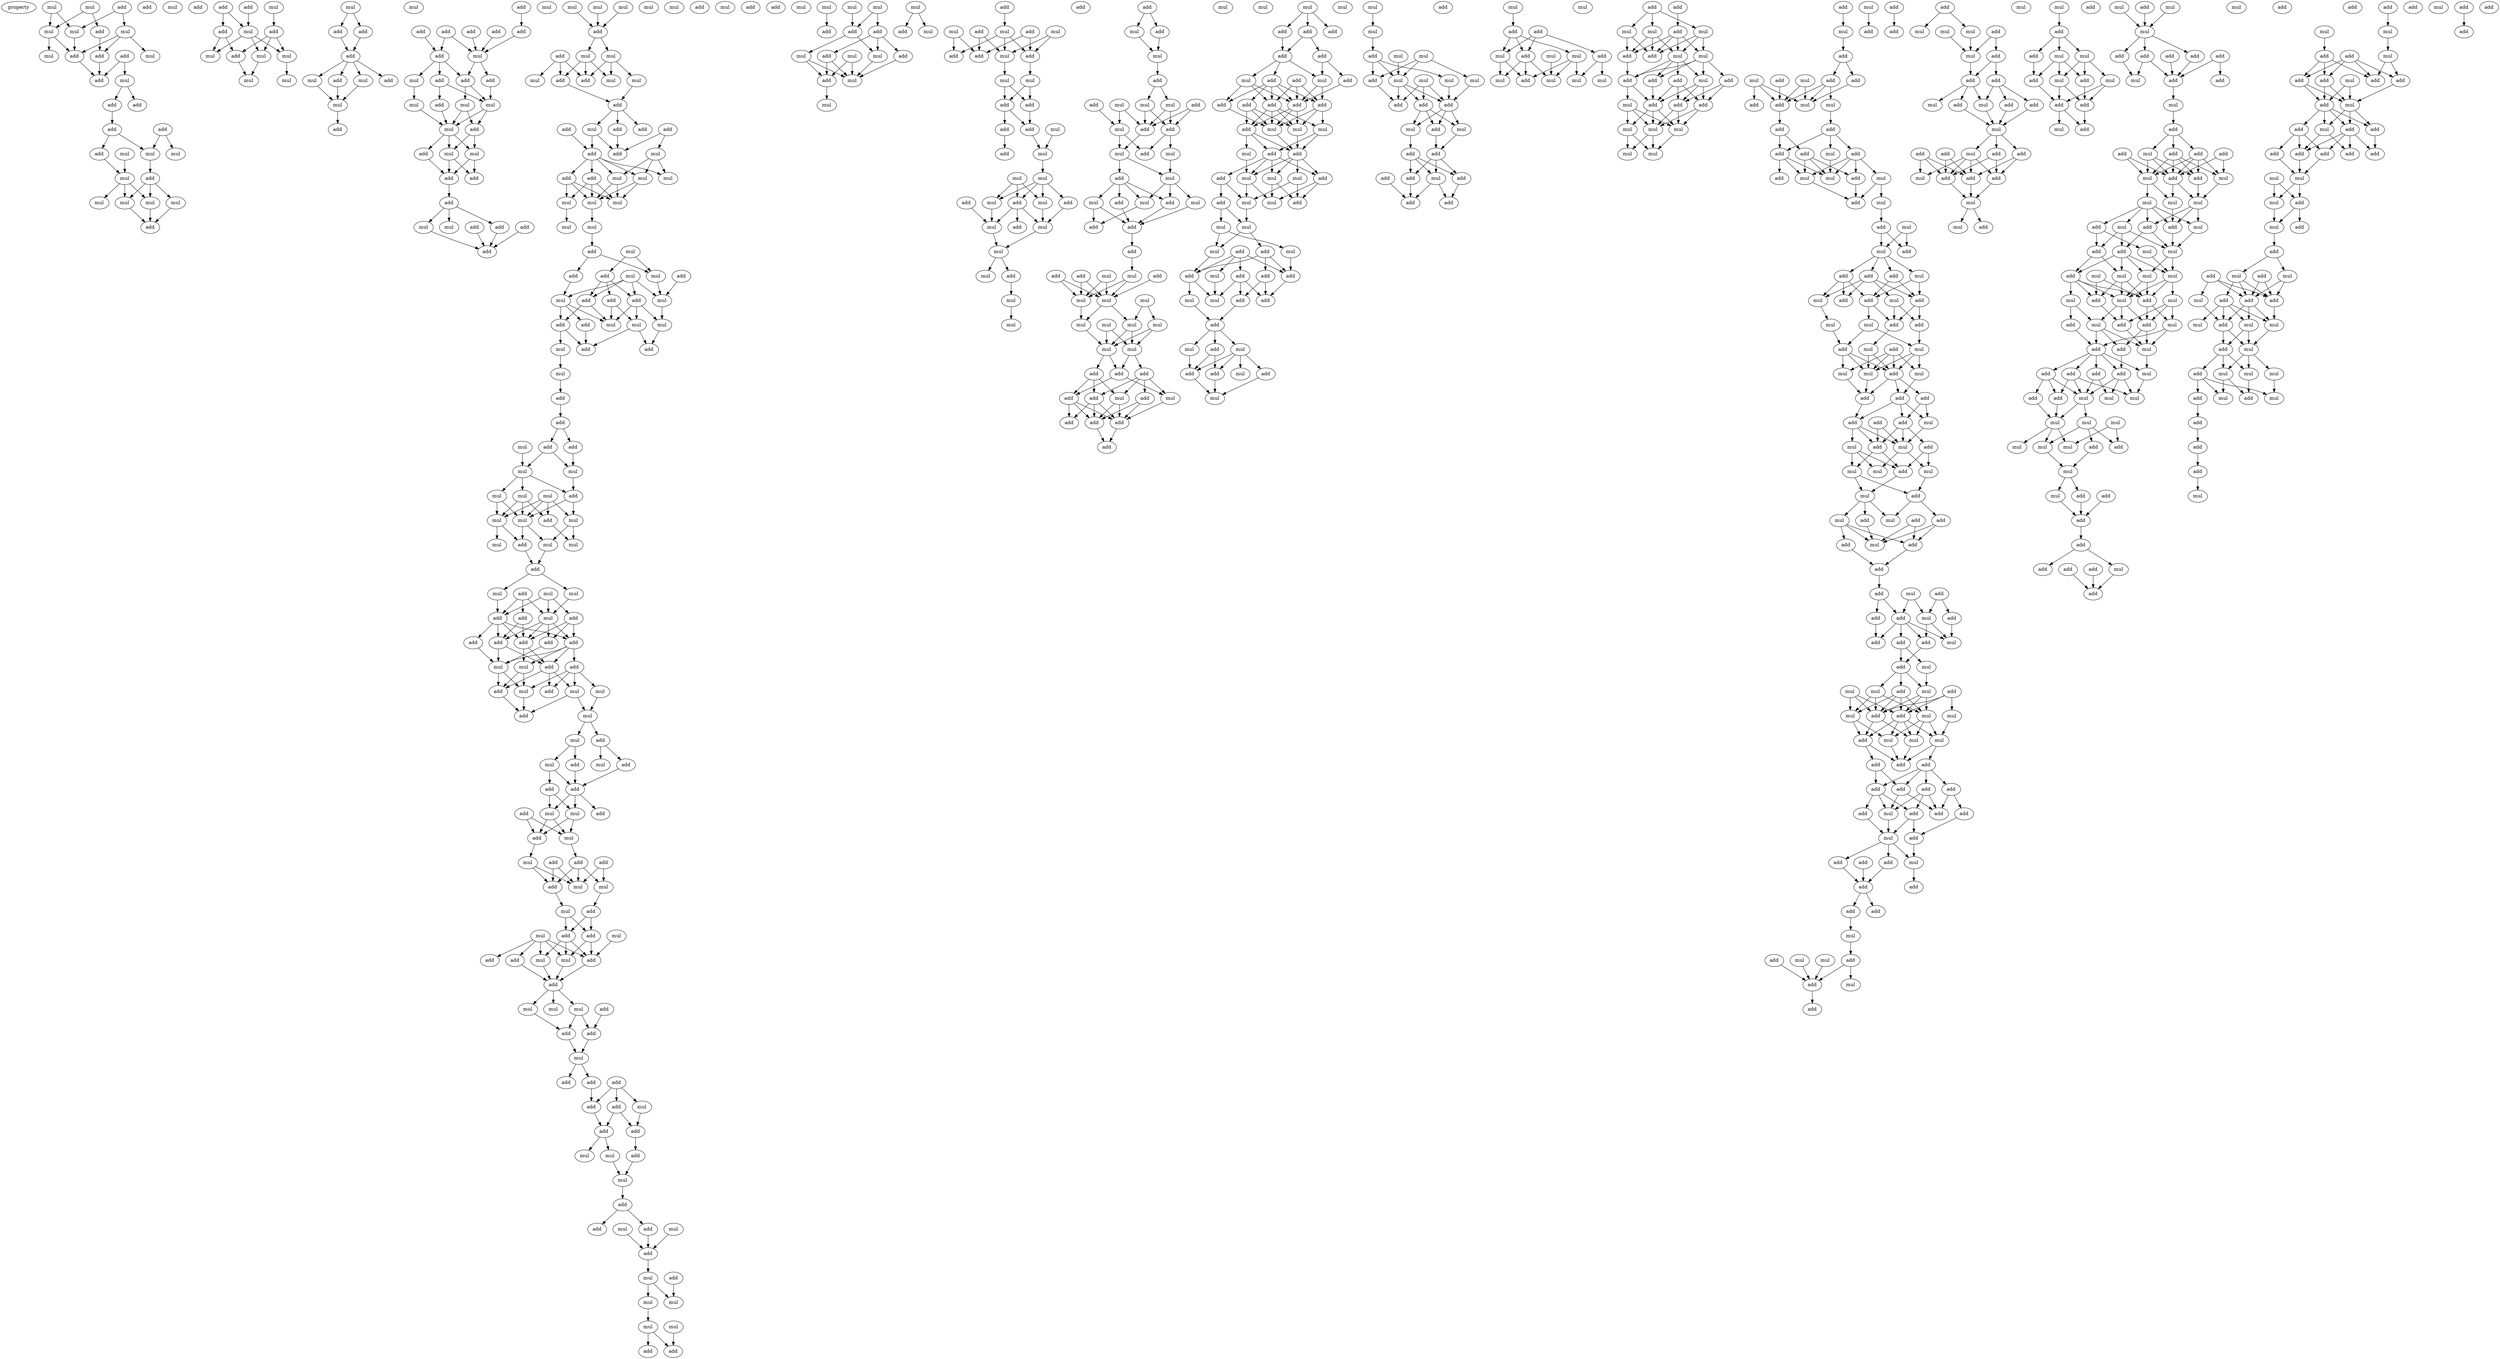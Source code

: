 digraph {
    node [fontcolor=black]
    property [mul=2,lf=1.1]
    0 [ label = mul ];
    1 [ label = add ];
    2 [ label = mul ];
    3 [ label = mul ];
    4 [ label = mul ];
    5 [ label = add ];
    6 [ label = mul ];
    7 [ label = add ];
    8 [ label = add ];
    9 [ label = mul ];
    10 [ label = mul ];
    11 [ label = add ];
    12 [ label = mul ];
    13 [ label = add ];
    14 [ label = add ];
    15 [ label = add ];
    16 [ label = add ];
    17 [ label = add ];
    18 [ label = add ];
    19 [ label = mul ];
    20 [ label = add ];
    21 [ label = mul ];
    22 [ label = mul ];
    23 [ label = mul ];
    24 [ label = mul ];
    25 [ label = add ];
    26 [ label = mul ];
    27 [ label = mul ];
    28 [ label = mul ];
    29 [ label = add ];
    30 [ label = mul ];
    31 [ label = add ];
    32 [ label = add ];
    33 [ label = mul ];
    34 [ label = add ];
    35 [ label = add ];
    36 [ label = add ];
    37 [ label = mul ];
    38 [ label = add ];
    39 [ label = mul ];
    40 [ label = mul ];
    41 [ label = mul ];
    42 [ label = mul ];
    43 [ label = mul ];
    44 [ label = mul ];
    45 [ label = add ];
    46 [ label = add ];
    47 [ label = add ];
    48 [ label = mul ];
    49 [ label = add ];
    50 [ label = mul ];
    51 [ label = add ];
    52 [ label = mul ];
    53 [ label = mul ];
    54 [ label = add ];
    55 [ label = add ];
    56 [ label = add ];
    57 [ label = add ];
    58 [ label = add ];
    59 [ label = add ];
    60 [ label = add ];
    61 [ label = add ];
    62 [ label = mul ];
    63 [ label = add ];
    64 [ label = add ];
    65 [ label = mul ];
    66 [ label = add ];
    67 [ label = add ];
    68 [ label = mul ];
    69 [ label = mul ];
    70 [ label = mul ];
    71 [ label = mul ];
    72 [ label = mul ];
    73 [ label = add ];
    74 [ label = mul ];
    75 [ label = mul ];
    76 [ label = add ];
    77 [ label = add ];
    78 [ label = add ];
    79 [ label = add ];
    80 [ label = add ];
    81 [ label = add ];
    82 [ label = mul ];
    83 [ label = add ];
    84 [ label = mul ];
    85 [ label = add ];
    86 [ label = mul ];
    87 [ label = mul ];
    88 [ label = mul ];
    89 [ label = mul ];
    90 [ label = mul ];
    91 [ label = add ];
    92 [ label = mul ];
    93 [ label = mul ];
    94 [ label = add ];
    95 [ label = mul ];
    96 [ label = add ];
    97 [ label = mul ];
    98 [ label = add ];
    99 [ label = mul ];
    100 [ label = add ];
    101 [ label = add ];
    102 [ label = add ];
    103 [ label = add ];
    104 [ label = add ];
    105 [ label = mul ];
    106 [ label = mul ];
    107 [ label = add ];
    108 [ label = add ];
    109 [ label = add ];
    110 [ label = mul ];
    111 [ label = mul ];
    112 [ label = add ];
    113 [ label = mul ];
    114 [ label = mul ];
    115 [ label = mul ];
    116 [ label = mul ];
    117 [ label = mul ];
    118 [ label = mul ];
    119 [ label = add ];
    120 [ label = mul ];
    121 [ label = mul ];
    122 [ label = add ];
    123 [ label = mul ];
    124 [ label = add ];
    125 [ label = add ];
    126 [ label = mul ];
    127 [ label = add ];
    128 [ label = mul ];
    129 [ label = add ];
    130 [ label = add ];
    131 [ label = mul ];
    132 [ label = mul ];
    133 [ label = add ];
    134 [ label = mul ];
    135 [ label = add ];
    136 [ label = mul ];
    137 [ label = add ];
    138 [ label = add ];
    139 [ label = mul ];
    140 [ label = add ];
    141 [ label = add ];
    142 [ label = add ];
    143 [ label = add ];
    144 [ label = add ];
    145 [ label = mul ];
    146 [ label = mul ];
    147 [ label = mul ];
    148 [ label = mul ];
    149 [ label = add ];
    150 [ label = mul ];
    151 [ label = mul ];
    152 [ label = add ];
    153 [ label = mul ];
    154 [ label = mul ];
    155 [ label = mul ];
    156 [ label = mul ];
    157 [ label = mul ];
    158 [ label = mul ];
    159 [ label = add ];
    160 [ label = add ];
    161 [ label = mul ];
    162 [ label = mul ];
    163 [ label = mul ];
    164 [ label = add ];
    165 [ label = add ];
    166 [ label = add ];
    167 [ label = add ];
    168 [ label = mul ];
    169 [ label = add ];
    170 [ label = add ];
    171 [ label = add ];
    172 [ label = add ];
    173 [ label = add ];
    174 [ label = add ];
    175 [ label = mul ];
    176 [ label = add ];
    177 [ label = mul ];
    178 [ label = add ];
    179 [ label = add ];
    180 [ label = mul ];
    181 [ label = mul ];
    182 [ label = mul ];
    183 [ label = add ];
    184 [ label = mul ];
    185 [ label = mul ];
    186 [ label = add ];
    187 [ label = mul ];
    188 [ label = add ];
    189 [ label = mul ];
    190 [ label = add ];
    191 [ label = add ];
    192 [ label = add ];
    193 [ label = mul ];
    194 [ label = mul ];
    195 [ label = add ];
    196 [ label = add ];
    197 [ label = add ];
    198 [ label = mul ];
    199 [ label = add ];
    200 [ label = add ];
    201 [ label = add ];
    202 [ label = mul ];
    203 [ label = mul ];
    204 [ label = mul ];
    205 [ label = add ];
    206 [ label = mul ];
    207 [ label = add ];
    208 [ label = mul ];
    209 [ label = add ];
    210 [ label = mul ];
    211 [ label = add ];
    212 [ label = mul ];
    213 [ label = add ];
    214 [ label = add ];
    215 [ label = add ];
    216 [ label = mul ];
    217 [ label = add ];
    218 [ label = mul ];
    219 [ label = mul ];
    220 [ label = add ];
    221 [ label = mul ];
    222 [ label = add ];
    223 [ label = add ];
    224 [ label = mul ];
    225 [ label = add ];
    226 [ label = mul ];
    227 [ label = add ];
    228 [ label = add ];
    229 [ label = add ];
    230 [ label = add ];
    231 [ label = mul ];
    232 [ label = add ];
    233 [ label = add ];
    234 [ label = mul ];
    235 [ label = mul ];
    236 [ label = add ];
    237 [ label = mul ];
    238 [ label = add ];
    239 [ label = add ];
    240 [ label = mul ];
    241 [ label = mul ];
    242 [ label = add ];
    243 [ label = add ];
    244 [ label = add ];
    245 [ label = mul ];
    246 [ label = add ];
    247 [ label = add ];
    248 [ label = mul ];
    249 [ label = mul ];
    250 [ label = mul ];
    251 [ label = mul ];
    252 [ label = mul ];
    253 [ label = add ];
    254 [ label = add ];
    255 [ label = mul ];
    256 [ label = add ];
    257 [ label = mul ];
    258 [ label = mul ];
    259 [ label = add ];
    260 [ label = add ];
    261 [ label = add ];
    262 [ label = mul ];
    263 [ label = mul ];
    264 [ label = mul ];
    265 [ label = add ];
    266 [ label = mul ];
    267 [ label = add ];
    268 [ label = mul ];
    269 [ label = mul ];
    270 [ label = add ];
    271 [ label = mul ];
    272 [ label = add ];
    273 [ label = mul ];
    274 [ label = add ];
    275 [ label = mul ];
    276 [ label = add ];
    277 [ label = mul ];
    278 [ label = add ];
    279 [ label = add ];
    280 [ label = mul ];
    281 [ label = add ];
    282 [ label = mul ];
    283 [ label = mul ];
    284 [ label = add ];
    285 [ label = add ];
    286 [ label = mul ];
    287 [ label = add ];
    288 [ label = add ];
    289 [ label = mul ];
    290 [ label = add ];
    291 [ label = mul ];
    292 [ label = mul ];
    293 [ label = add ];
    294 [ label = mul ];
    295 [ label = add ];
    296 [ label = mul ];
    297 [ label = add ];
    298 [ label = mul ];
    299 [ label = mul ];
    300 [ label = add ];
    301 [ label = mul ];
    302 [ label = mul ];
    303 [ label = add ];
    304 [ label = add ];
    305 [ label = mul ];
    306 [ label = add ];
    307 [ label = mul ];
    308 [ label = mul ];
    309 [ label = add ];
    310 [ label = mul ];
    311 [ label = mul ];
    312 [ label = add ];
    313 [ label = mul ];
    314 [ label = add ];
    315 [ label = mul ];
    316 [ label = add ];
    317 [ label = mul ];
    318 [ label = mul ];
    319 [ label = add ];
    320 [ label = add ];
    321 [ label = mul ];
    322 [ label = add ];
    323 [ label = mul ];
    324 [ label = mul ];
    325 [ label = mul ];
    326 [ label = add ];
    327 [ label = mul ];
    328 [ label = add ];
    329 [ label = add ];
    330 [ label = mul ];
    331 [ label = mul ];
    332 [ label = add ];
    333 [ label = add ];
    334 [ label = add ];
    335 [ label = add ];
    336 [ label = add ];
    337 [ label = mul ];
    338 [ label = mul ];
    339 [ label = add ];
    340 [ label = mul ];
    341 [ label = mul ];
    342 [ label = mul ];
    343 [ label = mul ];
    344 [ label = mul ];
    345 [ label = mul ];
    346 [ label = mul ];
    347 [ label = mul ];
    348 [ label = mul ];
    349 [ label = add ];
    350 [ label = add ];
    351 [ label = add ];
    352 [ label = mul ];
    353 [ label = add ];
    354 [ label = add ];
    355 [ label = add ];
    356 [ label = mul ];
    357 [ label = add ];
    358 [ label = add ];
    359 [ label = add ];
    360 [ label = mul ];
    361 [ label = add ];
    362 [ label = mul ];
    363 [ label = add ];
    364 [ label = add ];
    365 [ label = add ];
    366 [ label = add ];
    367 [ label = add ];
    368 [ label = add ];
    369 [ label = mul ];
    370 [ label = mul ];
    371 [ label = add ];
    372 [ label = add ];
    373 [ label = add ];
    374 [ label = add ];
    375 [ label = add ];
    376 [ label = add ];
    377 [ label = add ];
    378 [ label = mul ];
    379 [ label = mul ];
    380 [ label = mul ];
    381 [ label = add ];
    382 [ label = add ];
    383 [ label = mul ];
    384 [ label = add ];
    385 [ label = mul ];
    386 [ label = add ];
    387 [ label = mul ];
    388 [ label = mul ];
    389 [ label = add ];
    390 [ label = add ];
    391 [ label = add ];
    392 [ label = mul ];
    393 [ label = mul ];
    394 [ label = mul ];
    395 [ label = mul ];
    396 [ label = add ];
    397 [ label = add ];
    398 [ label = mul ];
    399 [ label = mul ];
    400 [ label = mul ];
    401 [ label = add ];
    402 [ label = add ];
    403 [ label = add ];
    404 [ label = add ];
    405 [ label = mul ];
    406 [ label = add ];
    407 [ label = add ];
    408 [ label = mul ];
    409 [ label = add ];
    410 [ label = mul ];
    411 [ label = add ];
    412 [ label = mul ];
    413 [ label = add ];
    414 [ label = add ];
    415 [ label = add ];
    416 [ label = mul ];
    417 [ label = mul ];
    418 [ label = mul ];
    419 [ label = mul ];
    420 [ label = mul ];
    421 [ label = mul ];
    422 [ label = add ];
    423 [ label = mul ];
    424 [ label = mul ];
    425 [ label = mul ];
    426 [ label = mul ];
    427 [ label = add ];
    428 [ label = add ];
    429 [ label = add ];
    430 [ label = add ];
    431 [ label = mul ];
    432 [ label = add ];
    433 [ label = mul ];
    434 [ label = add ];
    435 [ label = add ];
    436 [ label = add ];
    437 [ label = add ];
    438 [ label = mul ];
    439 [ label = add ];
    440 [ label = add ];
    441 [ label = add ];
    442 [ label = add ];
    443 [ label = mul ];
    444 [ label = add ];
    445 [ label = add ];
    446 [ label = mul ];
    447 [ label = mul ];
    448 [ label = mul ];
    449 [ label = add ];
    450 [ label = add ];
    451 [ label = mul ];
    452 [ label = mul ];
    453 [ label = add ];
    454 [ label = mul ];
    455 [ label = mul ];
    456 [ label = mul ];
    457 [ label = add ];
    458 [ label = add ];
    459 [ label = add ];
    460 [ label = mul ];
    461 [ label = mul ];
    462 [ label = mul ];
    463 [ label = mul ];
    464 [ label = mul ];
    465 [ label = add ];
    466 [ label = add ];
    467 [ label = add ];
    468 [ label = add ];
    469 [ label = add ];
    470 [ label = add ];
    471 [ label = mul ];
    472 [ label = add ];
    473 [ label = add ];
    474 [ label = mul ];
    475 [ label = add ];
    476 [ label = mul ];
    477 [ label = mul ];
    478 [ label = mul ];
    479 [ label = mul ];
    480 [ label = add ];
    481 [ label = mul ];
    482 [ label = mul ];
    483 [ label = add ];
    484 [ label = mul ];
    485 [ label = mul ];
    486 [ label = add ];
    487 [ label = add ];
    488 [ label = add ];
    489 [ label = add ];
    490 [ label = add ];
    491 [ label = mul ];
    492 [ label = mul ];
    493 [ label = add ];
    494 [ label = add ];
    495 [ label = add ];
    496 [ label = add ];
    497 [ label = mul ];
    498 [ label = add ];
    499 [ label = mul ];
    500 [ label = add ];
    501 [ label = mul ];
    502 [ label = add ];
    503 [ label = mul ];
    504 [ label = add ];
    505 [ label = mul ];
    506 [ label = add ];
    507 [ label = mul ];
    508 [ label = mul ];
    509 [ label = add ];
    510 [ label = add ];
    511 [ label = add ];
    512 [ label = mul ];
    513 [ label = add ];
    514 [ label = add ];
    515 [ label = add ];
    516 [ label = mul ];
    517 [ label = add ];
    518 [ label = mul ];
    519 [ label = mul ];
    520 [ label = mul ];
    521 [ label = add ];
    522 [ label = add ];
    523 [ label = add ];
    524 [ label = mul ];
    525 [ label = add ];
    526 [ label = mul ];
    527 [ label = mul ];
    528 [ label = add ];
    529 [ label = mul ];
    530 [ label = mul ];
    531 [ label = add ];
    532 [ label = add ];
    533 [ label = add ];
    534 [ label = add ];
    535 [ label = add ];
    536 [ label = add ];
    537 [ label = mul ];
    538 [ label = mul ];
    539 [ label = add ];
    540 [ label = mul ];
    541 [ label = add ];
    542 [ label = mul ];
    543 [ label = mul ];
    544 [ label = mul ];
    545 [ label = add ];
    546 [ label = add ];
    547 [ label = mul ];
    548 [ label = add ];
    549 [ label = add ];
    550 [ label = mul ];
    551 [ label = mul ];
    552 [ label = add ];
    553 [ label = add ];
    554 [ label = mul ];
    555 [ label = add ];
    556 [ label = add ];
    557 [ label = mul ];
    558 [ label = add ];
    559 [ label = add ];
    560 [ label = mul ];
    561 [ label = add ];
    562 [ label = add ];
    563 [ label = add ];
    564 [ label = mul ];
    565 [ label = add ];
    566 [ label = add ];
    567 [ label = add ];
    568 [ label = mul ];
    569 [ label = add ];
    570 [ label = mul ];
    571 [ label = add ];
    572 [ label = mul ];
    573 [ label = mul ];
    574 [ label = add ];
    575 [ label = mul ];
    576 [ label = mul ];
    577 [ label = add ];
    578 [ label = add ];
    579 [ label = mul ];
    580 [ label = mul ];
    581 [ label = add ];
    582 [ label = mul ];
    583 [ label = mul ];
    584 [ label = add ];
    585 [ label = add ];
    586 [ label = add ];
    587 [ label = add ];
    588 [ label = add ];
    589 [ label = add ];
    590 [ label = add ];
    591 [ label = add ];
    592 [ label = add ];
    593 [ label = add ];
    594 [ label = mul ];
    595 [ label = add ];
    596 [ label = mul ];
    597 [ label = add ];
    598 [ label = add ];
    599 [ label = add ];
    600 [ label = add ];
    601 [ label = mul ];
    602 [ label = add ];
    603 [ label = add ];
    604 [ label = add ];
    605 [ label = add ];
    606 [ label = mul ];
    607 [ label = mul ];
    608 [ label = mul ];
    609 [ label = add ];
    610 [ label = add ];
    611 [ label = add ];
    612 [ label = mul ];
    613 [ label = add ];
    614 [ label = mul ];
    615 [ label = add ];
    616 [ label = add ];
    617 [ label = add ];
    618 [ label = mul ];
    619 [ label = add ];
    620 [ label = add ];
    621 [ label = mul ];
    622 [ label = mul ];
    623 [ label = mul ];
    624 [ label = add ];
    625 [ label = add ];
    626 [ label = add ];
    627 [ label = add ];
    628 [ label = add ];
    629 [ label = mul ];
    630 [ label = mul ];
    631 [ label = add ];
    632 [ label = mul ];
    633 [ label = add ];
    634 [ label = add ];
    635 [ label = add ];
    636 [ label = add ];
    637 [ label = mul ];
    638 [ label = add ];
    639 [ label = add ];
    640 [ label = mul ];
    641 [ label = add ];
    642 [ label = mul ];
    643 [ label = mul ];
    644 [ label = mul ];
    645 [ label = mul ];
    646 [ label = add ];
    647 [ label = add ];
    648 [ label = add ];
    649 [ label = mul ];
    650 [ label = add ];
    651 [ label = mul ];
    652 [ label = add ];
    653 [ label = mul ];
    654 [ label = mul ];
    655 [ label = add ];
    656 [ label = add ];
    657 [ label = add ];
    658 [ label = mul ];
    659 [ label = add ];
    660 [ label = mul ];
    661 [ label = mul ];
    662 [ label = add ];
    663 [ label = mul ];
    664 [ label = add ];
    665 [ label = add ];
    666 [ label = add ];
    667 [ label = add ];
    668 [ label = add ];
    669 [ label = add ];
    670 [ label = mul ];
    671 [ label = add ];
    672 [ label = mul ];
    673 [ label = mul ];
    674 [ label = add ];
    675 [ label = add ];
    676 [ label = mul ];
    677 [ label = add ];
    678 [ label = add ];
    679 [ label = add ];
    680 [ label = mul ];
    681 [ label = add ];
    682 [ label = mul ];
    683 [ label = add ];
    684 [ label = mul ];
    685 [ label = mul ];
    686 [ label = mul ];
    687 [ label = add ];
    688 [ label = mul ];
    689 [ label = mul ];
    690 [ label = add ];
    691 [ label = add ];
    692 [ label = mul ];
    693 [ label = mul ];
    694 [ label = add ];
    695 [ label = add ];
    696 [ label = mul ];
    697 [ label = mul ];
    698 [ label = mul ];
    699 [ label = add ];
    700 [ label = mul ];
    701 [ label = add ];
    702 [ label = mul ];
    703 [ label = mul ];
    704 [ label = mul ];
    705 [ label = add ];
    706 [ label = add ];
    707 [ label = add ];
    708 [ label = mul ];
    709 [ label = add ];
    710 [ label = mul ];
    711 [ label = mul ];
    712 [ label = add ];
    713 [ label = add ];
    714 [ label = add ];
    715 [ label = add ];
    716 [ label = add ];
    717 [ label = add ];
    718 [ label = mul ];
    719 [ label = add ];
    720 [ label = mul ];
    721 [ label = mul ];
    722 [ label = mul ];
    723 [ label = add ];
    724 [ label = mul ];
    725 [ label = mul ];
    726 [ label = mul ];
    727 [ label = mul ];
    728 [ label = mul ];
    729 [ label = mul ];
    730 [ label = add ];
    731 [ label = add ];
    732 [ label = mul ];
    733 [ label = add ];
    734 [ label = add ];
    735 [ label = mul ];
    736 [ label = add ];
    737 [ label = add ];
    738 [ label = add ];
    739 [ label = add ];
    740 [ label = mul ];
    741 [ label = add ];
    742 [ label = add ];
    743 [ label = add ];
    744 [ label = add ];
    745 [ label = add ];
    746 [ label = mul ];
    747 [ label = mul ];
    748 [ label = add ];
    749 [ label = mul ];
    750 [ label = add ];
    751 [ label = add ];
    752 [ label = add ];
    753 [ label = mul ];
    754 [ label = add ];
    755 [ label = add ];
    756 [ label = mul ];
    757 [ label = add ];
    758 [ label = mul ];
    759 [ label = add ];
    760 [ label = add ];
    761 [ label = add ];
    762 [ label = add ];
    763 [ label = add ];
    764 [ label = add ];
    765 [ label = add ];
    766 [ label = add ];
    767 [ label = mul ];
    768 [ label = mul ];
    769 [ label = mul ];
    770 [ label = add ];
    771 [ label = add ];
    772 [ label = mul ];
    773 [ label = add ];
    774 [ label = add ];
    775 [ label = mul ];
    776 [ label = add ];
    777 [ label = mul ];
    778 [ label = add ];
    779 [ label = add ];
    780 [ label = add ];
    781 [ label = mul ];
    782 [ label = add ];
    783 [ label = mul ];
    784 [ label = mul ];
    785 [ label = add ];
    786 [ label = mul ];
    787 [ label = mul ];
    788 [ label = add ];
    789 [ label = mul ];
    790 [ label = mul ];
    791 [ label = mul ];
    792 [ label = add ];
    793 [ label = mul ];
    794 [ label = add ];
    795 [ label = mul ];
    796 [ label = add ];
    797 [ label = add ];
    798 [ label = add ];
    799 [ label = mul ];
    800 [ label = add ];
    801 [ label = mul ];
    802 [ label = add ];
    803 [ label = add ];
    804 [ label = add ];
    0 -> 3 [ name = 0 ];
    0 -> 4 [ name = 1 ];
    1 -> 4 [ name = 2 ];
    1 -> 6 [ name = 3 ];
    2 -> 3 [ name = 4 ];
    2 -> 5 [ name = 5 ];
    3 -> 9 [ name = 6 ];
    3 -> 11 [ name = 7 ];
    4 -> 11 [ name = 8 ];
    5 -> 8 [ name = 9 ];
    6 -> 8 [ name = 10 ];
    6 -> 10 [ name = 11 ];
    6 -> 11 [ name = 12 ];
    7 -> 12 [ name = 13 ];
    7 -> 13 [ name = 14 ];
    8 -> 13 [ name = 15 ];
    11 -> 13 [ name = 16 ];
    12 -> 14 [ name = 17 ];
    12 -> 15 [ name = 18 ];
    14 -> 18 [ name = 19 ];
    17 -> 21 [ name = 20 ];
    17 -> 23 [ name = 21 ];
    18 -> 20 [ name = 22 ];
    18 -> 21 [ name = 23 ];
    20 -> 24 [ name = 24 ];
    21 -> 25 [ name = 25 ];
    22 -> 24 [ name = 26 ];
    24 -> 26 [ name = 27 ];
    24 -> 27 [ name = 28 ];
    24 -> 30 [ name = 29 ];
    25 -> 26 [ name = 30 ];
    25 -> 27 [ name = 31 ];
    25 -> 28 [ name = 32 ];
    26 -> 31 [ name = 33 ];
    27 -> 31 [ name = 34 ];
    28 -> 31 [ name = 35 ];
    32 -> 37 [ name = 36 ];
    33 -> 36 [ name = 37 ];
    34 -> 35 [ name = 38 ];
    34 -> 37 [ name = 39 ];
    35 -> 38 [ name = 40 ];
    35 -> 40 [ name = 41 ];
    36 -> 38 [ name = 42 ];
    36 -> 39 [ name = 43 ];
    36 -> 41 [ name = 44 ];
    37 -> 39 [ name = 45 ];
    37 -> 40 [ name = 46 ];
    37 -> 41 [ name = 47 ];
    38 -> 42 [ name = 48 ];
    39 -> 42 [ name = 49 ];
    41 -> 43 [ name = 50 ];
    44 -> 45 [ name = 51 ];
    44 -> 46 [ name = 52 ];
    45 -> 47 [ name = 53 ];
    46 -> 47 [ name = 54 ];
    47 -> 48 [ name = 55 ];
    47 -> 49 [ name = 56 ];
    47 -> 50 [ name = 57 ];
    47 -> 51 [ name = 58 ];
    48 -> 52 [ name = 59 ];
    49 -> 52 [ name = 60 ];
    50 -> 52 [ name = 61 ];
    52 -> 54 [ name = 62 ];
    55 -> 60 [ name = 63 ];
    56 -> 61 [ name = 64 ];
    56 -> 62 [ name = 65 ];
    57 -> 62 [ name = 66 ];
    58 -> 61 [ name = 67 ];
    59 -> 62 [ name = 68 ];
    60 -> 62 [ name = 69 ];
    61 -> 63 [ name = 70 ];
    61 -> 65 [ name = 71 ];
    61 -> 66 [ name = 72 ];
    62 -> 63 [ name = 73 ];
    62 -> 64 [ name = 74 ];
    63 -> 69 [ name = 75 ];
    63 -> 70 [ name = 76 ];
    64 -> 70 [ name = 77 ];
    65 -> 71 [ name = 78 ];
    66 -> 67 [ name = 79 ];
    66 -> 70 [ name = 80 ];
    67 -> 72 [ name = 81 ];
    69 -> 72 [ name = 82 ];
    69 -> 73 [ name = 83 ];
    70 -> 72 [ name = 84 ];
    70 -> 73 [ name = 85 ];
    71 -> 72 [ name = 86 ];
    72 -> 74 [ name = 87 ];
    72 -> 75 [ name = 88 ];
    72 -> 76 [ name = 89 ];
    73 -> 74 [ name = 90 ];
    73 -> 75 [ name = 91 ];
    74 -> 77 [ name = 92 ];
    74 -> 78 [ name = 93 ];
    75 -> 77 [ name = 94 ];
    75 -> 78 [ name = 95 ];
    76 -> 78 [ name = 96 ];
    78 -> 79 [ name = 97 ];
    79 -> 82 [ name = 98 ];
    79 -> 83 [ name = 99 ];
    79 -> 84 [ name = 100 ];
    80 -> 85 [ name = 101 ];
    81 -> 85 [ name = 102 ];
    83 -> 85 [ name = 103 ];
    84 -> 85 [ name = 104 ];
    86 -> 91 [ name = 105 ];
    89 -> 91 [ name = 106 ];
    90 -> 91 [ name = 107 ];
    91 -> 92 [ name = 108 ];
    91 -> 93 [ name = 109 ];
    92 -> 95 [ name = 110 ];
    92 -> 96 [ name = 111 ];
    92 -> 98 [ name = 112 ];
    93 -> 95 [ name = 113 ];
    93 -> 96 [ name = 114 ];
    93 -> 99 [ name = 115 ];
    94 -> 96 [ name = 116 ];
    94 -> 97 [ name = 117 ];
    94 -> 98 [ name = 118 ];
    98 -> 100 [ name = 119 ];
    99 -> 100 [ name = 120 ];
    100 -> 101 [ name = 121 ];
    100 -> 103 [ name = 122 ];
    100 -> 105 [ name = 123 ];
    101 -> 107 [ name = 124 ];
    102 -> 106 [ name = 125 ];
    102 -> 107 [ name = 126 ];
    104 -> 108 [ name = 127 ];
    105 -> 107 [ name = 128 ];
    105 -> 108 [ name = 129 ];
    106 -> 110 [ name = 130 ];
    106 -> 111 [ name = 131 ];
    106 -> 113 [ name = 132 ];
    108 -> 109 [ name = 133 ];
    108 -> 110 [ name = 134 ];
    108 -> 111 [ name = 135 ];
    108 -> 112 [ name = 136 ];
    108 -> 113 [ name = 137 ];
    109 -> 114 [ name = 138 ];
    109 -> 115 [ name = 139 ];
    109 -> 116 [ name = 140 ];
    111 -> 114 [ name = 141 ];
    111 -> 116 [ name = 142 ];
    112 -> 114 [ name = 143 ];
    112 -> 115 [ name = 144 ];
    112 -> 116 [ name = 145 ];
    113 -> 114 [ name = 146 ];
    113 -> 116 [ name = 147 ];
    115 -> 118 [ name = 148 ];
    116 -> 117 [ name = 149 ];
    117 -> 119 [ name = 150 ];
    119 -> 121 [ name = 151 ];
    119 -> 125 [ name = 152 ];
    120 -> 121 [ name = 153 ];
    120 -> 122 [ name = 154 ];
    121 -> 126 [ name = 155 ];
    122 -> 127 [ name = 156 ];
    122 -> 129 [ name = 157 ];
    122 -> 130 [ name = 158 ];
    123 -> 126 [ name = 159 ];
    123 -> 128 [ name = 160 ];
    123 -> 129 [ name = 161 ];
    123 -> 130 [ name = 162 ];
    124 -> 126 [ name = 163 ];
    125 -> 128 [ name = 164 ];
    126 -> 132 [ name = 165 ];
    127 -> 131 [ name = 166 ];
    127 -> 134 [ name = 167 ];
    128 -> 131 [ name = 168 ];
    128 -> 133 [ name = 169 ];
    128 -> 135 [ name = 170 ];
    129 -> 131 [ name = 171 ];
    129 -> 132 [ name = 172 ];
    129 -> 134 [ name = 173 ];
    130 -> 131 [ name = 174 ];
    130 -> 133 [ name = 175 ];
    132 -> 137 [ name = 176 ];
    133 -> 136 [ name = 177 ];
    133 -> 138 [ name = 178 ];
    134 -> 137 [ name = 179 ];
    134 -> 138 [ name = 180 ];
    135 -> 138 [ name = 181 ];
    136 -> 139 [ name = 182 ];
    139 -> 140 [ name = 183 ];
    140 -> 142 [ name = 184 ];
    142 -> 143 [ name = 185 ];
    142 -> 144 [ name = 186 ];
    143 -> 146 [ name = 187 ];
    143 -> 147 [ name = 188 ];
    144 -> 147 [ name = 189 ];
    145 -> 146 [ name = 190 ];
    146 -> 148 [ name = 191 ];
    146 -> 149 [ name = 192 ];
    146 -> 151 [ name = 193 ];
    147 -> 149 [ name = 194 ];
    148 -> 153 [ name = 195 ];
    148 -> 154 [ name = 196 ];
    149 -> 154 [ name = 197 ];
    149 -> 155 [ name = 198 ];
    150 -> 152 [ name = 199 ];
    150 -> 153 [ name = 200 ];
    150 -> 154 [ name = 201 ];
    150 -> 155 [ name = 202 ];
    151 -> 152 [ name = 203 ];
    151 -> 153 [ name = 204 ];
    151 -> 154 [ name = 205 ];
    152 -> 156 [ name = 206 ];
    153 -> 157 [ name = 207 ];
    153 -> 159 [ name = 208 ];
    154 -> 158 [ name = 209 ];
    154 -> 159 [ name = 210 ];
    155 -> 156 [ name = 211 ];
    155 -> 158 [ name = 212 ];
    158 -> 160 [ name = 213 ];
    159 -> 160 [ name = 214 ];
    160 -> 161 [ name = 215 ];
    160 -> 162 [ name = 216 ];
    161 -> 165 [ name = 217 ];
    162 -> 168 [ name = 218 ];
    163 -> 165 [ name = 219 ];
    163 -> 166 [ name = 220 ];
    163 -> 168 [ name = 221 ];
    164 -> 165 [ name = 222 ];
    164 -> 167 [ name = 223 ];
    164 -> 168 [ name = 224 ];
    165 -> 170 [ name = 225 ];
    165 -> 171 [ name = 226 ];
    165 -> 172 [ name = 227 ];
    165 -> 173 [ name = 228 ];
    166 -> 169 [ name = 229 ];
    166 -> 172 [ name = 230 ];
    166 -> 173 [ name = 231 ];
    167 -> 170 [ name = 232 ];
    167 -> 172 [ name = 233 ];
    168 -> 169 [ name = 234 ];
    168 -> 170 [ name = 235 ];
    168 -> 172 [ name = 236 ];
    168 -> 173 [ name = 237 ];
    169 -> 177 [ name = 238 ];
    170 -> 176 [ name = 239 ];
    170 -> 177 [ name = 240 ];
    171 -> 177 [ name = 241 ];
    172 -> 175 [ name = 242 ];
    172 -> 176 [ name = 243 ];
    173 -> 174 [ name = 244 ];
    173 -> 175 [ name = 245 ];
    173 -> 176 [ name = 246 ];
    173 -> 177 [ name = 247 ];
    174 -> 179 [ name = 248 ];
    174 -> 180 [ name = 249 ];
    174 -> 181 [ name = 250 ];
    174 -> 182 [ name = 251 ];
    175 -> 178 [ name = 252 ];
    175 -> 182 [ name = 253 ];
    176 -> 178 [ name = 254 ];
    176 -> 179 [ name = 255 ];
    176 -> 180 [ name = 256 ];
    177 -> 178 [ name = 257 ];
    177 -> 182 [ name = 258 ];
    178 -> 183 [ name = 259 ];
    180 -> 183 [ name = 260 ];
    180 -> 184 [ name = 261 ];
    181 -> 184 [ name = 262 ];
    182 -> 183 [ name = 263 ];
    184 -> 185 [ name = 264 ];
    184 -> 186 [ name = 265 ];
    185 -> 188 [ name = 266 ];
    185 -> 189 [ name = 267 ];
    186 -> 187 [ name = 268 ];
    186 -> 190 [ name = 269 ];
    188 -> 192 [ name = 270 ];
    189 -> 191 [ name = 271 ];
    189 -> 192 [ name = 272 ];
    190 -> 192 [ name = 273 ];
    191 -> 193 [ name = 274 ];
    191 -> 194 [ name = 275 ];
    192 -> 193 [ name = 276 ];
    192 -> 194 [ name = 277 ];
    192 -> 196 [ name = 278 ];
    193 -> 197 [ name = 279 ];
    193 -> 198 [ name = 280 ];
    194 -> 197 [ name = 281 ];
    194 -> 198 [ name = 282 ];
    195 -> 197 [ name = 283 ];
    195 -> 198 [ name = 284 ];
    197 -> 202 [ name = 285 ];
    198 -> 199 [ name = 286 ];
    199 -> 203 [ name = 287 ];
    199 -> 204 [ name = 288 ];
    199 -> 205 [ name = 289 ];
    200 -> 203 [ name = 290 ];
    200 -> 204 [ name = 291 ];
    201 -> 204 [ name = 292 ];
    201 -> 205 [ name = 293 ];
    202 -> 204 [ name = 294 ];
    202 -> 205 [ name = 295 ];
    203 -> 207 [ name = 296 ];
    205 -> 206 [ name = 297 ];
    206 -> 209 [ name = 298 ];
    206 -> 211 [ name = 299 ];
    207 -> 209 [ name = 300 ];
    207 -> 211 [ name = 301 ];
    208 -> 214 [ name = 302 ];
    209 -> 212 [ name = 303 ];
    209 -> 214 [ name = 304 ];
    209 -> 216 [ name = 305 ];
    210 -> 212 [ name = 306 ];
    210 -> 213 [ name = 307 ];
    210 -> 214 [ name = 308 ];
    210 -> 215 [ name = 309 ];
    210 -> 216 [ name = 310 ];
    211 -> 214 [ name = 311 ];
    211 -> 216 [ name = 312 ];
    212 -> 217 [ name = 313 ];
    214 -> 217 [ name = 314 ];
    215 -> 217 [ name = 315 ];
    216 -> 217 [ name = 316 ];
    217 -> 218 [ name = 317 ];
    217 -> 219 [ name = 318 ];
    217 -> 221 [ name = 319 ];
    219 -> 222 [ name = 320 ];
    219 -> 223 [ name = 321 ];
    220 -> 223 [ name = 322 ];
    221 -> 222 [ name = 323 ];
    222 -> 224 [ name = 324 ];
    223 -> 224 [ name = 325 ];
    224 -> 225 [ name = 326 ];
    224 -> 227 [ name = 327 ];
    225 -> 230 [ name = 328 ];
    228 -> 229 [ name = 329 ];
    228 -> 230 [ name = 330 ];
    228 -> 231 [ name = 331 ];
    229 -> 232 [ name = 332 ];
    229 -> 233 [ name = 333 ];
    230 -> 232 [ name = 334 ];
    231 -> 233 [ name = 335 ];
    232 -> 234 [ name = 336 ];
    232 -> 235 [ name = 337 ];
    233 -> 236 [ name = 338 ];
    234 -> 237 [ name = 339 ];
    236 -> 237 [ name = 340 ];
    237 -> 238 [ name = 341 ];
    238 -> 239 [ name = 342 ];
    238 -> 243 [ name = 343 ];
    240 -> 244 [ name = 344 ];
    241 -> 244 [ name = 345 ];
    243 -> 244 [ name = 346 ];
    244 -> 245 [ name = 347 ];
    245 -> 249 [ name = 348 ];
    245 -> 250 [ name = 349 ];
    246 -> 250 [ name = 350 ];
    249 -> 251 [ name = 351 ];
    251 -> 253 [ name = 352 ];
    251 -> 254 [ name = 353 ];
    252 -> 254 [ name = 354 ];
    255 -> 256 [ name = 355 ];
    257 -> 259 [ name = 356 ];
    257 -> 260 [ name = 357 ];
    258 -> 260 [ name = 358 ];
    259 -> 261 [ name = 359 ];
    259 -> 264 [ name = 360 ];
    259 -> 265 [ name = 361 ];
    260 -> 262 [ name = 362 ];
    260 -> 264 [ name = 363 ];
    261 -> 266 [ name = 364 ];
    261 -> 267 [ name = 365 ];
    262 -> 266 [ name = 366 ];
    262 -> 267 [ name = 367 ];
    263 -> 266 [ name = 368 ];
    263 -> 267 [ name = 369 ];
    264 -> 266 [ name = 370 ];
    265 -> 266 [ name = 371 ];
    267 -> 268 [ name = 372 ];
    269 -> 270 [ name = 373 ];
    269 -> 271 [ name = 374 ];
    272 -> 277 [ name = 375 ];
    273 -> 278 [ name = 376 ];
    273 -> 279 [ name = 377 ];
    274 -> 279 [ name = 378 ];
    274 -> 281 [ name = 379 ];
    275 -> 280 [ name = 380 ];
    275 -> 281 [ name = 381 ];
    276 -> 279 [ name = 382 ];
    276 -> 280 [ name = 383 ];
    277 -> 278 [ name = 384 ];
    277 -> 280 [ name = 385 ];
    277 -> 281 [ name = 386 ];
    280 -> 282 [ name = 387 ];
    281 -> 283 [ name = 388 ];
    282 -> 284 [ name = 389 ];
    282 -> 285 [ name = 390 ];
    283 -> 284 [ name = 391 ];
    283 -> 285 [ name = 392 ];
    284 -> 287 [ name = 393 ];
    284 -> 288 [ name = 394 ];
    285 -> 288 [ name = 395 ];
    286 -> 289 [ name = 396 ];
    287 -> 290 [ name = 397 ];
    288 -> 289 [ name = 398 ];
    289 -> 292 [ name = 399 ];
    291 -> 294 [ name = 400 ];
    291 -> 296 [ name = 401 ];
    291 -> 297 [ name = 402 ];
    292 -> 293 [ name = 403 ];
    292 -> 294 [ name = 404 ];
    292 -> 296 [ name = 405 ];
    292 -> 297 [ name = 406 ];
    293 -> 298 [ name = 407 ];
    294 -> 299 [ name = 408 ];
    295 -> 299 [ name = 409 ];
    296 -> 298 [ name = 410 ];
    297 -> 298 [ name = 411 ];
    297 -> 299 [ name = 412 ];
    297 -> 300 [ name = 413 ];
    298 -> 301 [ name = 414 ];
    299 -> 301 [ name = 415 ];
    301 -> 302 [ name = 416 ];
    301 -> 304 [ name = 417 ];
    304 -> 305 [ name = 418 ];
    305 -> 307 [ name = 419 ];
    306 -> 308 [ name = 420 ];
    306 -> 309 [ name = 421 ];
    308 -> 310 [ name = 422 ];
    309 -> 310 [ name = 423 ];
    310 -> 312 [ name = 424 ];
    312 -> 315 [ name = 425 ];
    312 -> 317 [ name = 426 ];
    313 -> 318 [ name = 427 ];
    313 -> 320 [ name = 428 ];
    314 -> 319 [ name = 429 ];
    314 -> 320 [ name = 430 ];
    315 -> 319 [ name = 431 ];
    315 -> 320 [ name = 432 ];
    316 -> 318 [ name = 433 ];
    317 -> 319 [ name = 434 ];
    317 -> 320 [ name = 435 ];
    318 -> 322 [ name = 436 ];
    318 -> 323 [ name = 437 ];
    319 -> 321 [ name = 438 ];
    319 -> 322 [ name = 439 ];
    320 -> 323 [ name = 440 ];
    321 -> 325 [ name = 441 ];
    323 -> 325 [ name = 442 ];
    323 -> 326 [ name = 443 ];
    325 -> 328 [ name = 444 ];
    325 -> 330 [ name = 445 ];
    325 -> 331 [ name = 446 ];
    326 -> 327 [ name = 447 ];
    326 -> 328 [ name = 448 ];
    326 -> 329 [ name = 449 ];
    326 -> 330 [ name = 450 ];
    327 -> 332 [ name = 451 ];
    327 -> 333 [ name = 452 ];
    328 -> 333 [ name = 453 ];
    329 -> 333 [ name = 454 ];
    330 -> 332 [ name = 455 ];
    331 -> 333 [ name = 456 ];
    333 -> 334 [ name = 457 ];
    334 -> 338 [ name = 458 ];
    335 -> 341 [ name = 459 ];
    335 -> 342 [ name = 460 ];
    336 -> 341 [ name = 461 ];
    336 -> 342 [ name = 462 ];
    337 -> 341 [ name = 463 ];
    337 -> 342 [ name = 464 ];
    338 -> 341 [ name = 465 ];
    338 -> 342 [ name = 466 ];
    339 -> 341 [ name = 467 ];
    340 -> 343 [ name = 468 ];
    340 -> 344 [ name = 469 ];
    341 -> 344 [ name = 470 ];
    341 -> 346 [ name = 471 ];
    342 -> 346 [ name = 472 ];
    343 -> 347 [ name = 473 ];
    343 -> 348 [ name = 474 ];
    344 -> 347 [ name = 475 ];
    344 -> 348 [ name = 476 ];
    345 -> 347 [ name = 477 ];
    345 -> 348 [ name = 478 ];
    346 -> 347 [ name = 479 ];
    347 -> 349 [ name = 480 ];
    347 -> 351 [ name = 481 ];
    348 -> 350 [ name = 482 ];
    348 -> 351 [ name = 483 ];
    349 -> 352 [ name = 484 ];
    349 -> 353 [ name = 485 ];
    349 -> 354 [ name = 486 ];
    350 -> 352 [ name = 487 ];
    350 -> 354 [ name = 488 ];
    350 -> 355 [ name = 489 ];
    350 -> 356 [ name = 490 ];
    351 -> 353 [ name = 491 ];
    351 -> 356 [ name = 492 ];
    352 -> 358 [ name = 493 ];
    352 -> 359 [ name = 494 ];
    353 -> 357 [ name = 495 ];
    353 -> 358 [ name = 496 ];
    353 -> 359 [ name = 497 ];
    354 -> 357 [ name = 498 ];
    354 -> 358 [ name = 499 ];
    354 -> 359 [ name = 500 ];
    355 -> 358 [ name = 501 ];
    355 -> 359 [ name = 502 ];
    356 -> 359 [ name = 503 ];
    358 -> 361 [ name = 504 ];
    359 -> 361 [ name = 505 ];
    360 -> 363 [ name = 506 ];
    360 -> 364 [ name = 507 ];
    360 -> 365 [ name = 508 ];
    363 -> 366 [ name = 509 ];
    363 -> 367 [ name = 510 ];
    364 -> 366 [ name = 511 ];
    366 -> 369 [ name = 512 ];
    366 -> 370 [ name = 513 ];
    366 -> 371 [ name = 514 ];
    367 -> 368 [ name = 515 ];
    367 -> 369 [ name = 516 ];
    368 -> 374 [ name = 517 ];
    369 -> 374 [ name = 518 ];
    369 -> 377 [ name = 519 ];
    370 -> 374 [ name = 520 ];
    370 -> 375 [ name = 521 ];
    370 -> 376 [ name = 522 ];
    371 -> 373 [ name = 523 ];
    371 -> 374 [ name = 524 ];
    371 -> 375 [ name = 525 ];
    371 -> 376 [ name = 526 ];
    371 -> 377 [ name = 527 ];
    372 -> 374 [ name = 528 ];
    372 -> 375 [ name = 529 ];
    372 -> 377 [ name = 530 ];
    373 -> 378 [ name = 531 ];
    373 -> 380 [ name = 532 ];
    373 -> 381 [ name = 533 ];
    374 -> 378 [ name = 534 ];
    374 -> 380 [ name = 535 ];
    374 -> 381 [ name = 536 ];
    375 -> 378 [ name = 537 ];
    375 -> 379 [ name = 538 ];
    375 -> 380 [ name = 539 ];
    375 -> 381 [ name = 540 ];
    376 -> 380 [ name = 541 ];
    377 -> 378 [ name = 542 ];
    377 -> 379 [ name = 543 ];
    377 -> 380 [ name = 544 ];
    378 -> 382 [ name = 545 ];
    379 -> 382 [ name = 546 ];
    379 -> 384 [ name = 547 ];
    380 -> 382 [ name = 548 ];
    381 -> 382 [ name = 549 ];
    381 -> 383 [ name = 550 ];
    381 -> 384 [ name = 551 ];
    382 -> 385 [ name = 552 ];
    382 -> 387 [ name = 553 ];
    382 -> 388 [ name = 554 ];
    382 -> 389 [ name = 555 ];
    383 -> 385 [ name = 556 ];
    384 -> 385 [ name = 557 ];
    384 -> 386 [ name = 558 ];
    384 -> 388 [ name = 559 ];
    384 -> 389 [ name = 560 ];
    385 -> 392 [ name = 561 ];
    385 -> 393 [ name = 562 ];
    386 -> 390 [ name = 563 ];
    386 -> 393 [ name = 564 ];
    387 -> 391 [ name = 565 ];
    387 -> 393 [ name = 566 ];
    388 -> 391 [ name = 567 ];
    388 -> 392 [ name = 568 ];
    389 -> 391 [ name = 569 ];
    389 -> 392 [ name = 570 ];
    390 -> 394 [ name = 571 ];
    390 -> 395 [ name = 572 ];
    393 -> 395 [ name = 573 ];
    394 -> 398 [ name = 574 ];
    394 -> 399 [ name = 575 ];
    395 -> 397 [ name = 576 ];
    395 -> 399 [ name = 577 ];
    396 -> 400 [ name = 578 ];
    396 -> 401 [ name = 579 ];
    396 -> 402 [ name = 580 ];
    396 -> 403 [ name = 581 ];
    397 -> 401 [ name = 582 ];
    397 -> 402 [ name = 583 ];
    397 -> 404 [ name = 584 ];
    398 -> 401 [ name = 585 ];
    399 -> 402 [ name = 586 ];
    400 -> 405 [ name = 587 ];
    401 -> 407 [ name = 588 ];
    402 -> 405 [ name = 589 ];
    402 -> 408 [ name = 590 ];
    403 -> 405 [ name = 591 ];
    403 -> 406 [ name = 592 ];
    403 -> 407 [ name = 593 ];
    404 -> 406 [ name = 594 ];
    404 -> 407 [ name = 595 ];
    406 -> 409 [ name = 596 ];
    408 -> 409 [ name = 597 ];
    409 -> 410 [ name = 598 ];
    409 -> 411 [ name = 599 ];
    409 -> 412 [ name = 600 ];
    410 -> 415 [ name = 601 ];
    411 -> 414 [ name = 602 ];
    411 -> 415 [ name = 603 ];
    412 -> 413 [ name = 604 ];
    412 -> 414 [ name = 605 ];
    412 -> 415 [ name = 606 ];
    412 -> 416 [ name = 607 ];
    413 -> 417 [ name = 608 ];
    414 -> 417 [ name = 609 ];
    415 -> 417 [ name = 610 ];
    418 -> 419 [ name = 611 ];
    419 -> 422 [ name = 612 ];
    420 -> 423 [ name = 613 ];
    421 -> 423 [ name = 614 ];
    421 -> 425 [ name = 615 ];
    421 -> 427 [ name = 616 ];
    422 -> 423 [ name = 617 ];
    422 -> 426 [ name = 618 ];
    422 -> 427 [ name = 619 ];
    423 -> 428 [ name = 620 ];
    423 -> 429 [ name = 621 ];
    423 -> 430 [ name = 622 ];
    424 -> 428 [ name = 623 ];
    424 -> 429 [ name = 624 ];
    424 -> 430 [ name = 625 ];
    425 -> 428 [ name = 626 ];
    426 -> 428 [ name = 627 ];
    427 -> 429 [ name = 628 ];
    428 -> 431 [ name = 629 ];
    428 -> 432 [ name = 630 ];
    428 -> 433 [ name = 631 ];
    430 -> 431 [ name = 632 ];
    430 -> 432 [ name = 633 ];
    430 -> 433 [ name = 634 ];
    431 -> 434 [ name = 635 ];
    432 -> 435 [ name = 636 ];
    433 -> 435 [ name = 637 ];
    434 -> 436 [ name = 638 ];
    434 -> 438 [ name = 639 ];
    434 -> 439 [ name = 640 ];
    435 -> 436 [ name = 641 ];
    435 -> 438 [ name = 642 ];
    435 -> 439 [ name = 643 ];
    436 -> 442 [ name = 644 ];
    437 -> 441 [ name = 645 ];
    438 -> 441 [ name = 646 ];
    438 -> 442 [ name = 647 ];
    439 -> 441 [ name = 648 ];
    443 -> 444 [ name = 649 ];
    444 -> 446 [ name = 650 ];
    444 -> 447 [ name = 651 ];
    444 -> 450 [ name = 652 ];
    445 -> 446 [ name = 653 ];
    445 -> 449 [ name = 654 ];
    445 -> 450 [ name = 655 ];
    446 -> 451 [ name = 656 ];
    446 -> 453 [ name = 657 ];
    447 -> 452 [ name = 658 ];
    447 -> 453 [ name = 659 ];
    447 -> 455 [ name = 660 ];
    448 -> 452 [ name = 661 ];
    449 -> 454 [ name = 662 ];
    449 -> 455 [ name = 663 ];
    450 -> 451 [ name = 664 ];
    450 -> 452 [ name = 665 ];
    450 -> 453 [ name = 666 ];
    457 -> 459 [ name = 667 ];
    458 -> 460 [ name = 668 ];
    458 -> 461 [ name = 669 ];
    458 -> 462 [ name = 670 ];
    459 -> 463 [ name = 671 ];
    459 -> 464 [ name = 672 ];
    459 -> 465 [ name = 673 ];
    459 -> 466 [ name = 674 ];
    460 -> 465 [ name = 675 ];
    460 -> 466 [ name = 676 ];
    461 -> 463 [ name = 677 ];
    461 -> 465 [ name = 678 ];
    461 -> 466 [ name = 679 ];
    462 -> 463 [ name = 680 ];
    462 -> 464 [ name = 681 ];
    462 -> 465 [ name = 682 ];
    463 -> 467 [ name = 683 ];
    463 -> 469 [ name = 684 ];
    463 -> 470 [ name = 685 ];
    463 -> 471 [ name = 686 ];
    464 -> 467 [ name = 687 ];
    464 -> 468 [ name = 688 ];
    464 -> 470 [ name = 689 ];
    464 -> 471 [ name = 690 ];
    466 -> 470 [ name = 691 ];
    467 -> 473 [ name = 692 ];
    468 -> 472 [ name = 693 ];
    468 -> 475 [ name = 694 ];
    469 -> 472 [ name = 695 ];
    469 -> 473 [ name = 696 ];
    469 -> 475 [ name = 697 ];
    470 -> 473 [ name = 698 ];
    470 -> 474 [ name = 699 ];
    471 -> 472 [ name = 700 ];
    471 -> 473 [ name = 701 ];
    471 -> 475 [ name = 702 ];
    472 -> 476 [ name = 703 ];
    472 -> 478 [ name = 704 ];
    473 -> 476 [ name = 705 ];
    473 -> 477 [ name = 706 ];
    473 -> 478 [ name = 707 ];
    474 -> 476 [ name = 708 ];
    474 -> 477 [ name = 709 ];
    474 -> 478 [ name = 710 ];
    475 -> 476 [ name = 711 ];
    475 -> 478 [ name = 712 ];
    476 -> 479 [ name = 713 ];
    476 -> 481 [ name = 714 ];
    477 -> 479 [ name = 715 ];
    477 -> 481 [ name = 716 ];
    478 -> 479 [ name = 717 ];
    480 -> 482 [ name = 718 ];
    482 -> 483 [ name = 719 ];
    483 -> 487 [ name = 720 ];
    483 -> 488 [ name = 721 ];
    484 -> 489 [ name = 722 ];
    484 -> 490 [ name = 723 ];
    484 -> 491 [ name = 724 ];
    485 -> 489 [ name = 725 ];
    485 -> 491 [ name = 726 ];
    486 -> 489 [ name = 727 ];
    487 -> 489 [ name = 728 ];
    487 -> 491 [ name = 729 ];
    487 -> 492 [ name = 730 ];
    488 -> 491 [ name = 731 ];
    489 -> 494 [ name = 732 ];
    492 -> 493 [ name = 733 ];
    493 -> 496 [ name = 734 ];
    493 -> 497 [ name = 735 ];
    493 -> 498 [ name = 736 ];
    494 -> 495 [ name = 737 ];
    494 -> 498 [ name = 738 ];
    495 -> 499 [ name = 739 ];
    495 -> 501 [ name = 740 ];
    495 -> 502 [ name = 741 ];
    496 -> 499 [ name = 742 ];
    496 -> 501 [ name = 743 ];
    496 -> 502 [ name = 744 ];
    496 -> 503 [ name = 745 ];
    497 -> 501 [ name = 746 ];
    498 -> 499 [ name = 747 ];
    498 -> 500 [ name = 748 ];
    498 -> 501 [ name = 749 ];
    499 -> 504 [ name = 750 ];
    502 -> 504 [ name = 751 ];
    503 -> 504 [ name = 752 ];
    503 -> 505 [ name = 753 ];
    505 -> 506 [ name = 754 ];
    506 -> 508 [ name = 755 ];
    506 -> 509 [ name = 756 ];
    507 -> 508 [ name = 757 ];
    507 -> 509 [ name = 758 ];
    508 -> 510 [ name = 759 ];
    508 -> 511 [ name = 760 ];
    508 -> 512 [ name = 761 ];
    508 -> 513 [ name = 762 ];
    510 -> 514 [ name = 763 ];
    510 -> 517 [ name = 764 ];
    511 -> 515 [ name = 765 ];
    511 -> 516 [ name = 766 ];
    511 -> 517 [ name = 767 ];
    512 -> 514 [ name = 768 ];
    512 -> 517 [ name = 769 ];
    513 -> 514 [ name = 770 ];
    513 -> 515 [ name = 771 ];
    513 -> 516 [ name = 772 ];
    513 -> 518 [ name = 773 ];
    514 -> 521 [ name = 774 ];
    514 -> 522 [ name = 775 ];
    516 -> 519 [ name = 776 ];
    517 -> 520 [ name = 777 ];
    517 -> 521 [ name = 778 ];
    518 -> 521 [ name = 779 ];
    518 -> 522 [ name = 780 ];
    519 -> 525 [ name = 781 ];
    520 -> 525 [ name = 782 ];
    520 -> 526 [ name = 783 ];
    521 -> 524 [ name = 784 ];
    522 -> 526 [ name = 785 ];
    523 -> 527 [ name = 786 ];
    523 -> 528 [ name = 787 ];
    523 -> 529 [ name = 788 ];
    523 -> 530 [ name = 789 ];
    524 -> 528 [ name = 790 ];
    524 -> 529 [ name = 791 ];
    525 -> 528 [ name = 792 ];
    525 -> 529 [ name = 793 ];
    525 -> 530 [ name = 794 ];
    526 -> 527 [ name = 795 ];
    526 -> 528 [ name = 796 ];
    526 -> 529 [ name = 797 ];
    527 -> 531 [ name = 798 ];
    528 -> 531 [ name = 799 ];
    528 -> 532 [ name = 800 ];
    528 -> 533 [ name = 801 ];
    529 -> 533 [ name = 802 ];
    530 -> 533 [ name = 803 ];
    531 -> 535 [ name = 804 ];
    531 -> 536 [ name = 805 ];
    531 -> 537 [ name = 806 ];
    532 -> 535 [ name = 807 ];
    532 -> 537 [ name = 808 ];
    533 -> 536 [ name = 809 ];
    534 -> 538 [ name = 810 ];
    534 -> 539 [ name = 811 ];
    535 -> 538 [ name = 812 ];
    535 -> 539 [ name = 813 ];
    535 -> 541 [ name = 814 ];
    536 -> 538 [ name = 815 ];
    536 -> 539 [ name = 816 ];
    536 -> 540 [ name = 817 ];
    537 -> 538 [ name = 818 ];
    538 -> 542 [ name = 819 ];
    538 -> 543 [ name = 820 ];
    539 -> 544 [ name = 821 ];
    539 -> 545 [ name = 822 ];
    540 -> 542 [ name = 823 ];
    540 -> 544 [ name = 824 ];
    540 -> 545 [ name = 825 ];
    541 -> 543 [ name = 826 ];
    541 -> 545 [ name = 827 ];
    543 -> 546 [ name = 828 ];
    544 -> 546 [ name = 829 ];
    544 -> 547 [ name = 830 ];
    545 -> 547 [ name = 831 ];
    546 -> 549 [ name = 832 ];
    546 -> 551 [ name = 833 ];
    547 -> 548 [ name = 834 ];
    547 -> 550 [ name = 835 ];
    547 -> 551 [ name = 836 ];
    548 -> 554 [ name = 837 ];
    549 -> 553 [ name = 838 ];
    549 -> 554 [ name = 839 ];
    550 -> 553 [ name = 840 ];
    550 -> 554 [ name = 841 ];
    550 -> 555 [ name = 842 ];
    552 -> 553 [ name = 843 ];
    552 -> 554 [ name = 844 ];
    553 -> 556 [ name = 845 ];
    555 -> 556 [ name = 846 ];
    556 -> 558 [ name = 847 ];
    557 -> 560 [ name = 848 ];
    557 -> 562 [ name = 849 ];
    558 -> 561 [ name = 850 ];
    558 -> 562 [ name = 851 ];
    559 -> 560 [ name = 852 ];
    559 -> 563 [ name = 853 ];
    560 -> 564 [ name = 854 ];
    560 -> 567 [ name = 855 ];
    561 -> 565 [ name = 856 ];
    562 -> 564 [ name = 857 ];
    562 -> 565 [ name = 858 ];
    562 -> 566 [ name = 859 ];
    562 -> 567 [ name = 860 ];
    563 -> 564 [ name = 861 ];
    566 -> 568 [ name = 862 ];
    566 -> 569 [ name = 863 ];
    567 -> 569 [ name = 864 ];
    568 -> 572 [ name = 865 ];
    569 -> 570 [ name = 866 ];
    569 -> 572 [ name = 867 ];
    569 -> 574 [ name = 868 ];
    570 -> 575 [ name = 869 ];
    570 -> 577 [ name = 870 ];
    570 -> 579 [ name = 871 ];
    571 -> 576 [ name = 872 ];
    571 -> 577 [ name = 873 ];
    571 -> 578 [ name = 874 ];
    572 -> 577 [ name = 875 ];
    572 -> 578 [ name = 876 ];
    572 -> 579 [ name = 877 ];
    573 -> 575 [ name = 878 ];
    573 -> 577 [ name = 879 ];
    573 -> 578 [ name = 880 ];
    574 -> 575 [ name = 881 ];
    574 -> 577 [ name = 882 ];
    574 -> 578 [ name = 883 ];
    574 -> 579 [ name = 884 ];
    575 -> 580 [ name = 885 ];
    575 -> 581 [ name = 886 ];
    576 -> 583 [ name = 887 ];
    577 -> 581 [ name = 888 ];
    577 -> 582 [ name = 889 ];
    578 -> 580 [ name = 890 ];
    578 -> 581 [ name = 891 ];
    578 -> 582 [ name = 892 ];
    578 -> 583 [ name = 893 ];
    579 -> 580 [ name = 894 ];
    579 -> 582 [ name = 895 ];
    579 -> 583 [ name = 896 ];
    580 -> 584 [ name = 897 ];
    581 -> 584 [ name = 898 ];
    581 -> 586 [ name = 899 ];
    582 -> 584 [ name = 900 ];
    583 -> 584 [ name = 901 ];
    583 -> 585 [ name = 902 ];
    585 -> 587 [ name = 903 ];
    585 -> 588 [ name = 904 ];
    585 -> 589 [ name = 905 ];
    585 -> 590 [ name = 906 ];
    586 -> 587 [ name = 907 ];
    586 -> 590 [ name = 908 ];
    587 -> 593 [ name = 909 ];
    587 -> 594 [ name = 910 ];
    587 -> 595 [ name = 911 ];
    588 -> 591 [ name = 912 ];
    588 -> 593 [ name = 913 ];
    588 -> 594 [ name = 914 ];
    589 -> 591 [ name = 915 ];
    589 -> 592 [ name = 916 ];
    590 -> 591 [ name = 917 ];
    590 -> 594 [ name = 918 ];
    592 -> 597 [ name = 919 ];
    593 -> 596 [ name = 920 ];
    593 -> 597 [ name = 921 ];
    594 -> 596 [ name = 922 ];
    595 -> 596 [ name = 923 ];
    596 -> 598 [ name = 924 ];
    596 -> 599 [ name = 925 ];
    596 -> 601 [ name = 926 ];
    597 -> 601 [ name = 927 ];
    598 -> 603 [ name = 928 ];
    599 -> 603 [ name = 929 ];
    600 -> 603 [ name = 930 ];
    601 -> 602 [ name = 931 ];
    603 -> 604 [ name = 932 ];
    603 -> 605 [ name = 933 ];
    604 -> 607 [ name = 934 ];
    606 -> 610 [ name = 935 ];
    607 -> 609 [ name = 936 ];
    608 -> 613 [ name = 937 ];
    609 -> 613 [ name = 938 ];
    609 -> 614 [ name = 939 ];
    611 -> 613 [ name = 940 ];
    612 -> 613 [ name = 941 ];
    613 -> 615 [ name = 942 ];
    616 -> 620 [ name = 943 ];
    617 -> 618 [ name = 944 ];
    617 -> 622 [ name = 945 ];
    619 -> 623 [ name = 946 ];
    619 -> 624 [ name = 947 ];
    621 -> 623 [ name = 948 ];
    622 -> 623 [ name = 949 ];
    623 -> 626 [ name = 950 ];
    624 -> 625 [ name = 951 ];
    624 -> 626 [ name = 952 ];
    625 -> 628 [ name = 953 ];
    625 -> 629 [ name = 954 ];
    625 -> 631 [ name = 955 ];
    626 -> 627 [ name = 956 ];
    626 -> 629 [ name = 957 ];
    626 -> 630 [ name = 958 ];
    627 -> 632 [ name = 959 ];
    628 -> 632 [ name = 960 ];
    629 -> 632 [ name = 961 ];
    631 -> 632 [ name = 962 ];
    632 -> 633 [ name = 963 ];
    632 -> 636 [ name = 964 ];
    632 -> 637 [ name = 965 ];
    633 -> 639 [ name = 966 ];
    633 -> 641 [ name = 967 ];
    634 -> 638 [ name = 968 ];
    634 -> 641 [ name = 969 ];
    635 -> 638 [ name = 970 ];
    635 -> 640 [ name = 971 ];
    635 -> 641 [ name = 972 ];
    636 -> 638 [ name = 973 ];
    636 -> 639 [ name = 974 ];
    637 -> 638 [ name = 975 ];
    637 -> 639 [ name = 976 ];
    637 -> 640 [ name = 977 ];
    637 -> 641 [ name = 978 ];
    638 -> 642 [ name = 979 ];
    639 -> 642 [ name = 980 ];
    641 -> 642 [ name = 981 ];
    642 -> 645 [ name = 982 ];
    642 -> 647 [ name = 983 ];
    644 -> 648 [ name = 984 ];
    648 -> 649 [ name = 985 ];
    648 -> 650 [ name = 986 ];
    648 -> 651 [ name = 987 ];
    649 -> 652 [ name = 988 ];
    649 -> 653 [ name = 989 ];
    649 -> 655 [ name = 990 ];
    650 -> 652 [ name = 991 ];
    651 -> 653 [ name = 992 ];
    651 -> 654 [ name = 993 ];
    651 -> 655 [ name = 994 ];
    652 -> 657 [ name = 995 ];
    653 -> 656 [ name = 996 ];
    653 -> 657 [ name = 997 ];
    654 -> 656 [ name = 998 ];
    654 -> 657 [ name = 999 ];
    655 -> 656 [ name = 1000 ];
    656 -> 662 [ name = 1001 ];
    657 -> 660 [ name = 1002 ];
    657 -> 662 [ name = 1003 ];
    658 -> 663 [ name = 1004 ];
    659 -> 663 [ name = 1005 ];
    661 -> 663 [ name = 1006 ];
    663 -> 664 [ name = 1007 ];
    663 -> 666 [ name = 1008 ];
    663 -> 667 [ name = 1009 ];
    664 -> 670 [ name = 1010 ];
    665 -> 669 [ name = 1011 ];
    665 -> 671 [ name = 1012 ];
    666 -> 671 [ name = 1013 ];
    667 -> 670 [ name = 1014 ];
    667 -> 671 [ name = 1015 ];
    668 -> 671 [ name = 1016 ];
    671 -> 673 [ name = 1017 ];
    673 -> 674 [ name = 1018 ];
    674 -> 675 [ name = 1019 ];
    674 -> 676 [ name = 1020 ];
    674 -> 679 [ name = 1021 ];
    675 -> 680 [ name = 1022 ];
    675 -> 681 [ name = 1023 ];
    675 -> 682 [ name = 1024 ];
    675 -> 683 [ name = 1025 ];
    676 -> 680 [ name = 1026 ];
    676 -> 681 [ name = 1027 ];
    676 -> 683 [ name = 1028 ];
    677 -> 680 [ name = 1029 ];
    677 -> 681 [ name = 1030 ];
    678 -> 681 [ name = 1031 ];
    678 -> 682 [ name = 1032 ];
    679 -> 680 [ name = 1033 ];
    679 -> 681 [ name = 1034 ];
    679 -> 682 [ name = 1035 ];
    679 -> 683 [ name = 1036 ];
    680 -> 685 [ name = 1037 ];
    680 -> 686 [ name = 1038 ];
    681 -> 684 [ name = 1039 ];
    681 -> 686 [ name = 1040 ];
    682 -> 684 [ name = 1041 ];
    683 -> 684 [ name = 1042 ];
    684 -> 688 [ name = 1043 ];
    684 -> 690 [ name = 1044 ];
    684 -> 691 [ name = 1045 ];
    685 -> 687 [ name = 1046 ];
    685 -> 688 [ name = 1047 ];
    685 -> 689 [ name = 1048 ];
    685 -> 690 [ name = 1049 ];
    685 -> 691 [ name = 1050 ];
    686 -> 690 [ name = 1051 ];
    687 -> 693 [ name = 1052 ];
    687 -> 694 [ name = 1053 ];
    688 -> 692 [ name = 1054 ];
    689 -> 692 [ name = 1055 ];
    689 -> 694 [ name = 1056 ];
    689 -> 695 [ name = 1057 ];
    690 -> 692 [ name = 1058 ];
    691 -> 692 [ name = 1059 ];
    691 -> 695 [ name = 1060 ];
    692 -> 696 [ name = 1061 ];
    692 -> 697 [ name = 1062 ];
    693 -> 696 [ name = 1063 ];
    694 -> 699 [ name = 1064 ];
    694 -> 700 [ name = 1065 ];
    695 -> 696 [ name = 1066 ];
    695 -> 697 [ name = 1067 ];
    695 -> 699 [ name = 1068 ];
    695 -> 700 [ name = 1069 ];
    696 -> 701 [ name = 1070 ];
    696 -> 702 [ name = 1071 ];
    696 -> 704 [ name = 1072 ];
    697 -> 701 [ name = 1073 ];
    697 -> 702 [ name = 1074 ];
    698 -> 701 [ name = 1075 ];
    698 -> 705 [ name = 1076 ];
    699 -> 701 [ name = 1077 ];
    699 -> 702 [ name = 1078 ];
    699 -> 703 [ name = 1079 ];
    699 -> 705 [ name = 1080 ];
    700 -> 701 [ name = 1081 ];
    700 -> 702 [ name = 1082 ];
    700 -> 705 [ name = 1083 ];
    701 -> 707 [ name = 1084 ];
    701 -> 710 [ name = 1085 ];
    702 -> 707 [ name = 1086 ];
    702 -> 708 [ name = 1087 ];
    702 -> 709 [ name = 1088 ];
    703 -> 706 [ name = 1089 ];
    703 -> 708 [ name = 1090 ];
    704 -> 707 [ name = 1091 ];
    704 -> 709 [ name = 1092 ];
    704 -> 710 [ name = 1093 ];
    705 -> 709 [ name = 1094 ];
    706 -> 713 [ name = 1095 ];
    707 -> 711 [ name = 1096 ];
    707 -> 712 [ name = 1097 ];
    708 -> 711 [ name = 1098 ];
    708 -> 712 [ name = 1099 ];
    708 -> 713 [ name = 1100 ];
    709 -> 711 [ name = 1101 ];
    710 -> 711 [ name = 1102 ];
    710 -> 713 [ name = 1103 ];
    711 -> 718 [ name = 1104 ];
    712 -> 715 [ name = 1105 ];
    713 -> 714 [ name = 1106 ];
    713 -> 715 [ name = 1107 ];
    713 -> 716 [ name = 1108 ];
    713 -> 717 [ name = 1109 ];
    713 -> 718 [ name = 1110 ];
    714 -> 719 [ name = 1111 ];
    714 -> 720 [ name = 1112 ];
    714 -> 723 [ name = 1113 ];
    715 -> 720 [ name = 1114 ];
    715 -> 721 [ name = 1115 ];
    715 -> 722 [ name = 1116 ];
    716 -> 720 [ name = 1117 ];
    716 -> 722 [ name = 1118 ];
    717 -> 720 [ name = 1119 ];
    717 -> 721 [ name = 1120 ];
    717 -> 723 [ name = 1121 ];
    718 -> 721 [ name = 1122 ];
    719 -> 726 [ name = 1123 ];
    720 -> 724 [ name = 1124 ];
    720 -> 726 [ name = 1125 ];
    723 -> 726 [ name = 1126 ];
    724 -> 728 [ name = 1127 ];
    724 -> 730 [ name = 1128 ];
    724 -> 731 [ name = 1129 ];
    725 -> 729 [ name = 1130 ];
    725 -> 731 [ name = 1131 ];
    726 -> 727 [ name = 1132 ];
    726 -> 728 [ name = 1133 ];
    726 -> 729 [ name = 1134 ];
    728 -> 732 [ name = 1135 ];
    730 -> 732 [ name = 1136 ];
    732 -> 735 [ name = 1137 ];
    732 -> 736 [ name = 1138 ];
    734 -> 737 [ name = 1139 ];
    735 -> 737 [ name = 1140 ];
    736 -> 737 [ name = 1141 ];
    737 -> 738 [ name = 1142 ];
    738 -> 739 [ name = 1143 ];
    738 -> 740 [ name = 1144 ];
    740 -> 744 [ name = 1145 ];
    741 -> 744 [ name = 1146 ];
    742 -> 744 [ name = 1147 ];
    745 -> 746 [ name = 1148 ];
    746 -> 749 [ name = 1149 ];
    747 -> 748 [ name = 1150 ];
    748 -> 751 [ name = 1151 ];
    748 -> 752 [ name = 1152 ];
    748 -> 755 [ name = 1153 ];
    749 -> 754 [ name = 1154 ];
    749 -> 755 [ name = 1155 ];
    750 -> 751 [ name = 1156 ];
    750 -> 752 [ name = 1157 ];
    750 -> 754 [ name = 1158 ];
    750 -> 755 [ name = 1159 ];
    751 -> 756 [ name = 1160 ];
    751 -> 757 [ name = 1161 ];
    752 -> 756 [ name = 1162 ];
    752 -> 757 [ name = 1163 ];
    753 -> 756 [ name = 1164 ];
    753 -> 757 [ name = 1165 ];
    754 -> 756 [ name = 1166 ];
    756 -> 758 [ name = 1167 ];
    756 -> 759 [ name = 1168 ];
    756 -> 761 [ name = 1169 ];
    757 -> 758 [ name = 1170 ];
    757 -> 759 [ name = 1171 ];
    757 -> 760 [ name = 1172 ];
    757 -> 761 [ name = 1173 ];
    758 -> 765 [ name = 1174 ];
    758 -> 766 [ name = 1175 ];
    759 -> 763 [ name = 1176 ];
    760 -> 762 [ name = 1177 ];
    760 -> 764 [ name = 1178 ];
    760 -> 765 [ name = 1179 ];
    761 -> 763 [ name = 1180 ];
    761 -> 764 [ name = 1181 ];
    761 -> 765 [ name = 1182 ];
    761 -> 766 [ name = 1183 ];
    762 -> 768 [ name = 1184 ];
    764 -> 768 [ name = 1185 ];
    765 -> 768 [ name = 1186 ];
    767 -> 769 [ name = 1187 ];
    767 -> 770 [ name = 1188 ];
    768 -> 769 [ name = 1189 ];
    768 -> 770 [ name = 1190 ];
    769 -> 772 [ name = 1191 ];
    770 -> 772 [ name = 1192 ];
    770 -> 773 [ name = 1193 ];
    772 -> 774 [ name = 1194 ];
    774 -> 775 [ name = 1195 ];
    774 -> 777 [ name = 1196 ];
    775 -> 779 [ name = 1197 ];
    775 -> 780 [ name = 1198 ];
    775 -> 782 [ name = 1199 ];
    776 -> 779 [ name = 1200 ];
    776 -> 782 [ name = 1201 ];
    777 -> 779 [ name = 1202 ];
    777 -> 782 [ name = 1203 ];
    778 -> 779 [ name = 1204 ];
    778 -> 781 [ name = 1205 ];
    778 -> 782 [ name = 1206 ];
    779 -> 784 [ name = 1207 ];
    779 -> 785 [ name = 1208 ];
    779 -> 786 [ name = 1209 ];
    780 -> 783 [ name = 1210 ];
    780 -> 784 [ name = 1211 ];
    780 -> 785 [ name = 1212 ];
    780 -> 786 [ name = 1213 ];
    781 -> 785 [ name = 1214 ];
    782 -> 786 [ name = 1215 ];
    784 -> 787 [ name = 1216 ];
    784 -> 788 [ name = 1217 ];
    785 -> 787 [ name = 1218 ];
    785 -> 788 [ name = 1219 ];
    786 -> 787 [ name = 1220 ];
    787 -> 789 [ name = 1221 ];
    787 -> 790 [ name = 1222 ];
    787 -> 791 [ name = 1223 ];
    788 -> 789 [ name = 1224 ];
    788 -> 791 [ name = 1225 ];
    788 -> 792 [ name = 1226 ];
    789 -> 794 [ name = 1227 ];
    790 -> 793 [ name = 1228 ];
    791 -> 794 [ name = 1229 ];
    791 -> 795 [ name = 1230 ];
    792 -> 793 [ name = 1231 ];
    792 -> 795 [ name = 1232 ];
    792 -> 796 [ name = 1233 ];
    796 -> 797 [ name = 1234 ];
    797 -> 798 [ name = 1235 ];
    798 -> 800 [ name = 1236 ];
    800 -> 801 [ name = 1237 ];
    802 -> 803 [ name = 1238 ];
}
